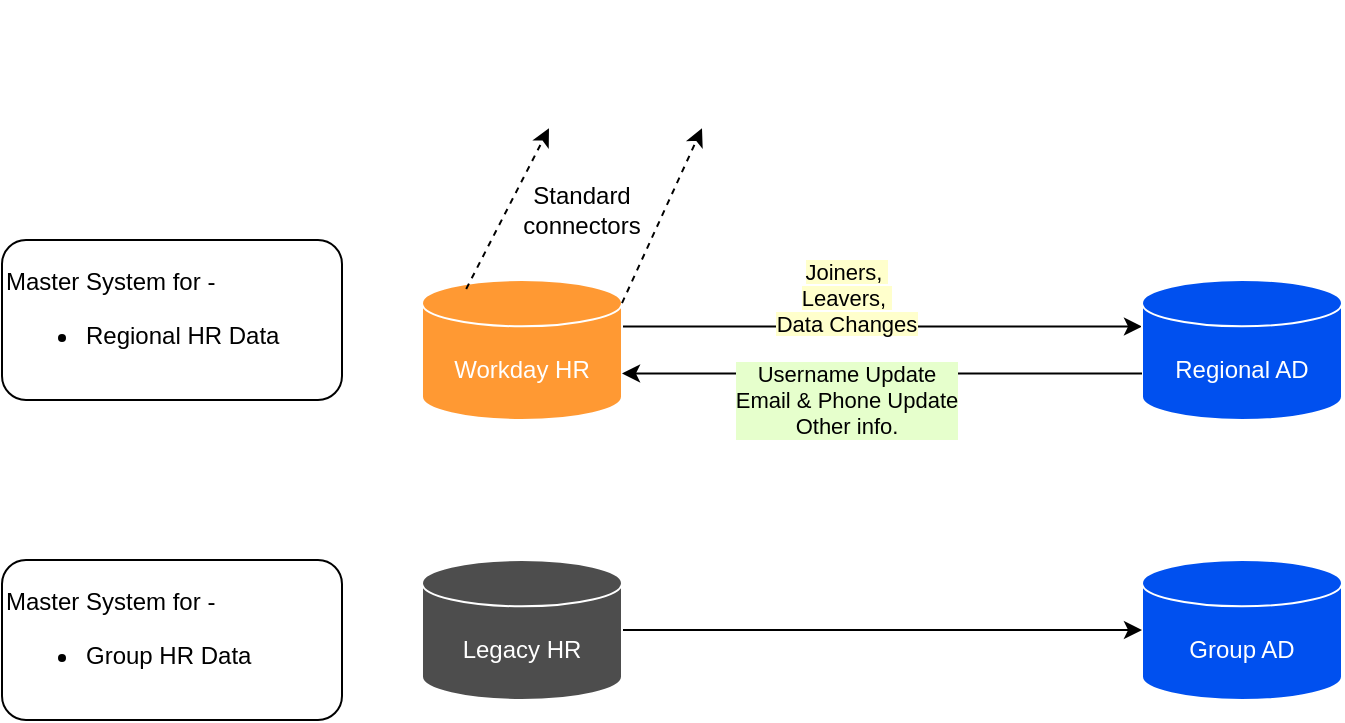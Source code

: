 <mxfile version="25.0.1">
  <diagram name="Page-1" id="16DJUUefyJ5n3v-dOrl0">
    <mxGraphModel dx="1647" dy="877" grid="1" gridSize="10" guides="1" tooltips="1" connect="1" arrows="1" fold="1" page="1" pageScale="1" pageWidth="850" pageHeight="1100" math="0" shadow="0">
      <root>
        <mxCell id="0" />
        <mxCell id="1" parent="0" />
        <mxCell id="LZgdyZKfw_Hqr-pZkjHU-8" style="edgeStyle=orthogonalEdgeStyle;rounded=0;orthogonalLoop=1;jettySize=auto;html=1;exitX=1;exitY=0;exitDx=0;exitDy=23.285;exitPerimeter=0;entryX=0;entryY=0;entryDx=0;entryDy=23.285;entryPerimeter=0;" edge="1" parent="1" source="LZgdyZKfw_Hqr-pZkjHU-1" target="LZgdyZKfw_Hqr-pZkjHU-2">
          <mxGeometry relative="1" as="geometry">
            <mxPoint x="720" y="195" as="targetPoint" />
          </mxGeometry>
        </mxCell>
        <mxCell id="LZgdyZKfw_Hqr-pZkjHU-9" value="&lt;span style=&quot;background-color: rgb(255, 255, 204);&quot;&gt;Joiners,&amp;nbsp;&lt;/span&gt;&lt;div&gt;&lt;span style=&quot;background-color: rgb(255, 255, 204);&quot;&gt;Leavers,&amp;nbsp;&lt;/span&gt;&lt;/div&gt;&lt;div&gt;&lt;span style=&quot;background-color: rgb(255, 255, 204);&quot;&gt;Data Changes&lt;/span&gt;&lt;/div&gt;" style="edgeLabel;html=1;align=center;verticalAlign=middle;resizable=0;points=[];" vertex="1" connectable="0" parent="LZgdyZKfw_Hqr-pZkjHU-8">
          <mxGeometry x="-0.137" y="-3" relative="1" as="geometry">
            <mxPoint y="-18" as="offset" />
          </mxGeometry>
        </mxCell>
        <mxCell id="LZgdyZKfw_Hqr-pZkjHU-1" value="&lt;font color=&quot;#ffffff&quot;&gt;Workday HR&lt;/font&gt;" style="shape=cylinder3;whiteSpace=wrap;html=1;boundedLbl=1;backgroundOutline=1;size=11.57;fillColor=#FF9933;strokeColor=#FFFFFF;" vertex="1" parent="1">
          <mxGeometry x="360" y="160" width="100" height="70" as="geometry" />
        </mxCell>
        <mxCell id="LZgdyZKfw_Hqr-pZkjHU-2" value="&lt;font color=&quot;#ffffff&quot;&gt;Regional AD&lt;/font&gt;" style="shape=cylinder3;whiteSpace=wrap;html=1;boundedLbl=1;backgroundOutline=1;size=11.57;fillColor=#0050ef;strokeColor=#FFFFFF;fontColor=#ffffff;" vertex="1" parent="1">
          <mxGeometry x="720" y="160" width="100" height="70" as="geometry" />
        </mxCell>
        <mxCell id="LZgdyZKfw_Hqr-pZkjHU-3" value="&lt;font color=&quot;#ffffff&quot;&gt;Group AD&lt;/font&gt;" style="shape=cylinder3;whiteSpace=wrap;html=1;boundedLbl=1;backgroundOutline=1;size=11.57;fillColor=#0050ef;strokeColor=#FFFFFF;fontColor=#ffffff;" vertex="1" parent="1">
          <mxGeometry x="720" y="300" width="100" height="70" as="geometry" />
        </mxCell>
        <mxCell id="LZgdyZKfw_Hqr-pZkjHU-10" style="edgeStyle=orthogonalEdgeStyle;rounded=0;orthogonalLoop=1;jettySize=auto;html=1;" edge="1" parent="1" source="LZgdyZKfw_Hqr-pZkjHU-4" target="LZgdyZKfw_Hqr-pZkjHU-3">
          <mxGeometry relative="1" as="geometry" />
        </mxCell>
        <mxCell id="LZgdyZKfw_Hqr-pZkjHU-4" value="&lt;font color=&quot;#ffffff&quot;&gt;Legacy HR&lt;/font&gt;" style="shape=cylinder3;whiteSpace=wrap;html=1;boundedLbl=1;backgroundOutline=1;size=11.57;fillColor=#4D4D4D;strokeColor=#FFFFFF;" vertex="1" parent="1">
          <mxGeometry x="360" y="300" width="100" height="70" as="geometry" />
        </mxCell>
        <mxCell id="LZgdyZKfw_Hqr-pZkjHU-6" value="Master System for -&lt;div&gt;&lt;ul&gt;&lt;li&gt;Regional HR Data&lt;/li&gt;&lt;/ul&gt;&lt;/div&gt;" style="rounded=1;whiteSpace=wrap;html=1;align=left;" vertex="1" parent="1">
          <mxGeometry x="150" y="140" width="170" height="80" as="geometry" />
        </mxCell>
        <mxCell id="LZgdyZKfw_Hqr-pZkjHU-7" value="Master System for -&lt;div&gt;&lt;ul&gt;&lt;li&gt;Group HR Data&lt;/li&gt;&lt;/ul&gt;&lt;/div&gt;" style="rounded=1;whiteSpace=wrap;html=1;align=left;" vertex="1" parent="1">
          <mxGeometry x="150" y="300" width="170" height="80" as="geometry" />
        </mxCell>
        <mxCell id="LZgdyZKfw_Hqr-pZkjHU-21" value="" style="shape=image;verticalLabelPosition=bottom;labelBackgroundColor=default;verticalAlign=top;aspect=fixed;imageAspect=0;image=https://fiverr-res.cloudinary.com/images/t_main1,q_auto,f_auto,q_auto,f_auto/gigs/108752200/original/5159b4772c1ada2357f151b6da500f9ecf998ab4/implement-or-configure-your-active-directory-and-exchange.jpg;" vertex="1" parent="1">
          <mxGeometry x="390" y="20" width="100" height="64.12" as="geometry" />
        </mxCell>
        <mxCell id="LZgdyZKfw_Hqr-pZkjHU-23" value="" style="shape=image;verticalLabelPosition=bottom;labelBackgroundColor=default;verticalAlign=top;aspect=fixed;imageAspect=0;image=https://seeklogo.com/images/O/okta-logo-B6234AFF6F-seeklogo.com.png;" vertex="1" parent="1">
          <mxGeometry x="500" y="54.12" width="89.11" height="30" as="geometry" />
        </mxCell>
        <mxCell id="LZgdyZKfw_Hqr-pZkjHU-25" value="" style="endArrow=classic;html=1;rounded=0;dashed=1;entryX=0;entryY=1;entryDx=0;entryDy=0;exitX=1;exitY=0;exitDx=0;exitDy=11.57;exitPerimeter=0;" edge="1" parent="1" source="LZgdyZKfw_Hqr-pZkjHU-1" target="LZgdyZKfw_Hqr-pZkjHU-23">
          <mxGeometry width="50" height="50" relative="1" as="geometry">
            <mxPoint x="460" y="160" as="sourcePoint" />
            <mxPoint x="510" y="70" as="targetPoint" />
          </mxGeometry>
        </mxCell>
        <mxCell id="LZgdyZKfw_Hqr-pZkjHU-26" value="" style="endArrow=classic;html=1;rounded=0;dashed=1;exitX=0.221;exitY=0.064;exitDx=0;exitDy=0;exitPerimeter=0;" edge="1" parent="1" source="LZgdyZKfw_Hqr-pZkjHU-1" target="LZgdyZKfw_Hqr-pZkjHU-21">
          <mxGeometry width="50" height="50" relative="1" as="geometry">
            <mxPoint x="460" y="170" as="sourcePoint" />
            <mxPoint x="520" y="80" as="targetPoint" />
          </mxGeometry>
        </mxCell>
        <mxCell id="LZgdyZKfw_Hqr-pZkjHU-27" value="Standard&lt;div&gt;connectors&lt;/div&gt;" style="text;html=1;align=center;verticalAlign=middle;whiteSpace=wrap;rounded=0;" vertex="1" parent="1">
          <mxGeometry x="410" y="110" width="60" height="30" as="geometry" />
        </mxCell>
        <mxCell id="LZgdyZKfw_Hqr-pZkjHU-28" style="edgeStyle=orthogonalEdgeStyle;rounded=1;orthogonalLoop=1;jettySize=auto;html=1;exitX=0;exitY=0;exitDx=0;exitDy=46.715;exitPerimeter=0;entryX=1;entryY=0;entryDx=0;entryDy=46.715;entryPerimeter=0;curved=0;" edge="1" parent="1" source="LZgdyZKfw_Hqr-pZkjHU-2" target="LZgdyZKfw_Hqr-pZkjHU-1">
          <mxGeometry relative="1" as="geometry">
            <Array as="points">
              <mxPoint x="630" y="207" />
              <mxPoint x="630" y="207" />
            </Array>
          </mxGeometry>
        </mxCell>
        <mxCell id="LZgdyZKfw_Hqr-pZkjHU-29" value="Username Update&lt;div&gt;Email &amp;amp; Phone Update&lt;/div&gt;&lt;div&gt;Other info.&lt;/div&gt;" style="edgeLabel;html=1;align=center;verticalAlign=middle;resizable=0;points=[];labelBackgroundColor=#E6FFCC;" vertex="1" connectable="0" parent="LZgdyZKfw_Hqr-pZkjHU-28">
          <mxGeometry x="0.143" y="3" relative="1" as="geometry">
            <mxPoint y="10" as="offset" />
          </mxGeometry>
        </mxCell>
      </root>
    </mxGraphModel>
  </diagram>
</mxfile>
